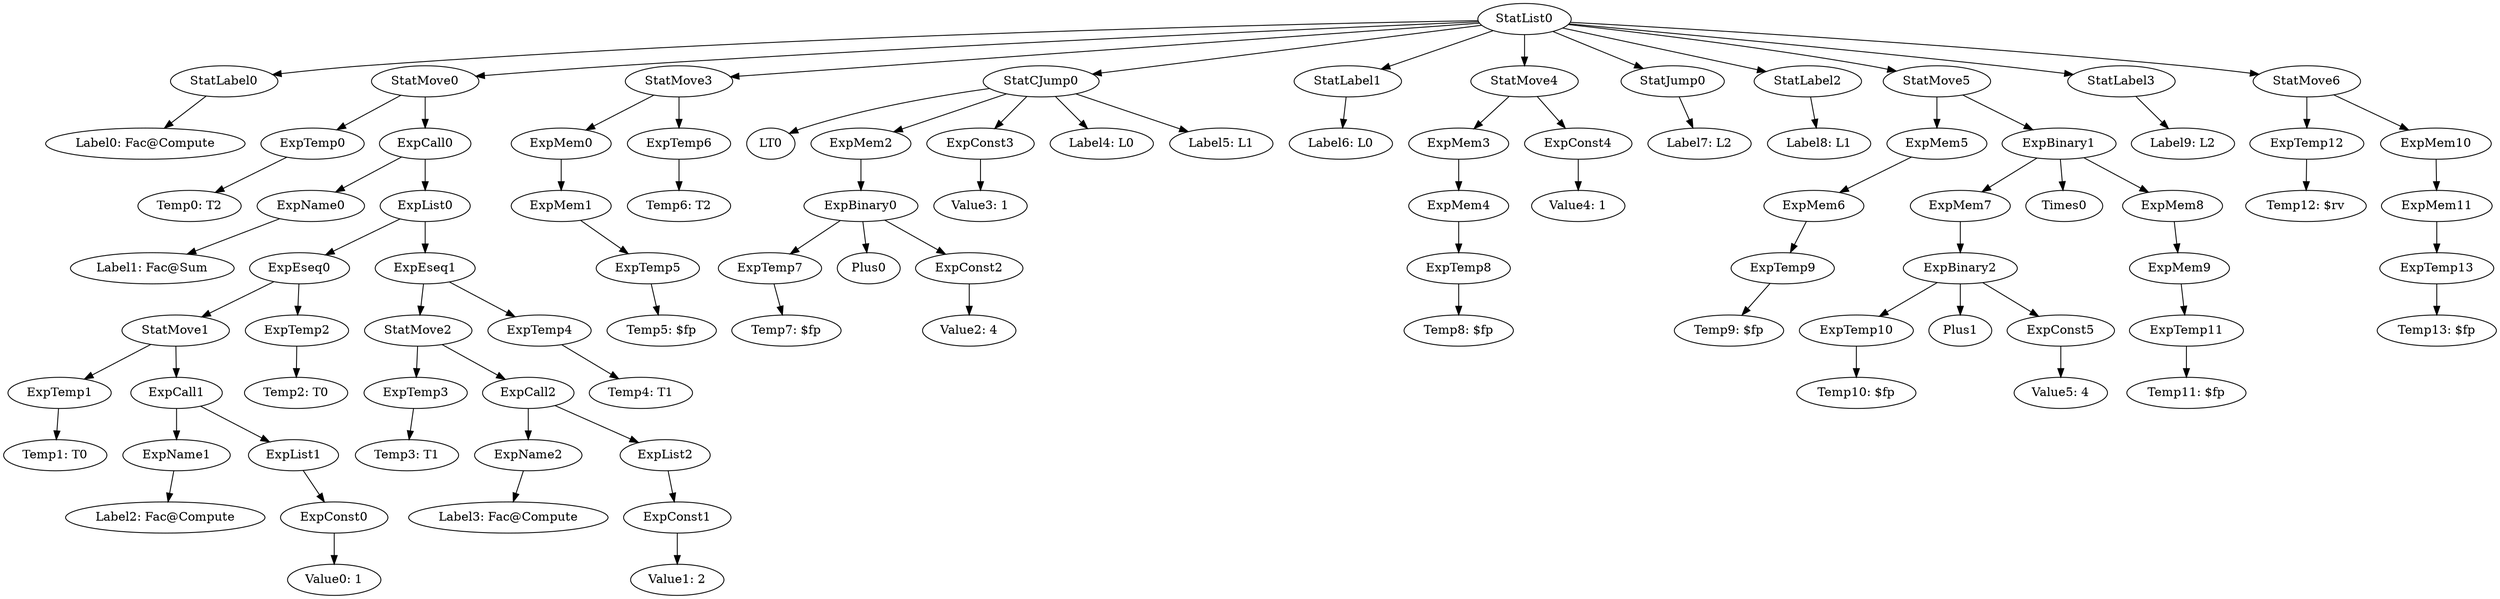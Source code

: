 digraph {
	ordering = out;
	ExpMem10 -> ExpMem11;
	ExpMem11 -> ExpTemp13;
	ExpTemp13 -> "Temp13: $fp";
	ExpMem8 -> ExpMem9;
	ExpTemp11 -> "Temp11: $fp";
	ExpMem7 -> ExpBinary2;
	ExpTemp10 -> "Temp10: $fp";
	StatMove0 -> ExpTemp0;
	StatMove0 -> ExpCall0;
	ExpTemp3 -> "Temp3: T1";
	ExpName2 -> "Label3: Fac@Compute";
	ExpTemp1 -> "Temp1: T0";
	ExpTemp5 -> "Temp5: $fp";
	StatMove2 -> ExpTemp3;
	StatMove2 -> ExpCall2;
	ExpTemp2 -> "Temp2: T0";
	ExpEseq0 -> StatMove1;
	ExpEseq0 -> ExpTemp2;
	ExpConst0 -> "Value0: 1";
	StatLabel2 -> "Label8: L1";
	ExpCall2 -> ExpName2;
	ExpCall2 -> ExpList2;
	ExpConst2 -> "Value2: 4";
	ExpList2 -> ExpConst1;
	StatList0 -> StatLabel0;
	StatList0 -> StatMove0;
	StatList0 -> StatMove3;
	StatList0 -> StatCJump0;
	StatList0 -> StatLabel1;
	StatList0 -> StatMove4;
	StatList0 -> StatJump0;
	StatList0 -> StatLabel2;
	StatList0 -> StatMove5;
	StatList0 -> StatLabel3;
	StatList0 -> StatMove6;
	ExpName0 -> "Label1: Fac@Sum";
	ExpCall0 -> ExpName0;
	ExpCall0 -> ExpList0;
	ExpTemp12 -> "Temp12: $rv";
	ExpMem2 -> ExpBinary0;
	StatLabel1 -> "Label6: L0";
	ExpCall1 -> ExpName1;
	ExpCall1 -> ExpList1;
	StatJump0 -> "Label7: L2";
	ExpConst1 -> "Value1: 2";
	ExpConst5 -> "Value5: 4";
	StatMove5 -> ExpMem5;
	StatMove5 -> ExpBinary1;
	ExpBinary1 -> ExpMem7;
	ExpBinary1 -> Times0;
	ExpBinary1 -> ExpMem8;
	ExpList1 -> ExpConst0;
	ExpMem0 -> ExpMem1;
	StatMove4 -> ExpMem3;
	StatMove4 -> ExpConst4;
	StatMove1 -> ExpTemp1;
	StatMove1 -> ExpCall1;
	ExpList0 -> ExpEseq0;
	ExpList0 -> ExpEseq1;
	StatCJump0 -> LT0;
	StatCJump0 -> ExpMem2;
	StatCJump0 -> ExpConst3;
	StatCJump0 -> "Label4: L0";
	StatCJump0 -> "Label5: L1";
	ExpTemp8 -> "Temp8: $fp";
	ExpBinary2 -> ExpTemp10;
	ExpBinary2 -> Plus1;
	ExpBinary2 -> ExpConst5;
	StatLabel0 -> "Label0: Fac@Compute";
	ExpMem5 -> ExpMem6;
	ExpEseq1 -> StatMove2;
	ExpEseq1 -> ExpTemp4;
	ExpName1 -> "Label2: Fac@Compute";
	ExpTemp4 -> "Temp4: T1";
	ExpTemp0 -> "Temp0: T2";
	ExpTemp7 -> "Temp7: $fp";
	ExpMem9 -> ExpTemp11;
	ExpMem1 -> ExpTemp5;
	StatMove3 -> ExpMem0;
	StatMove3 -> ExpTemp6;
	StatMove6 -> ExpTemp12;
	StatMove6 -> ExpMem10;
	ExpTemp6 -> "Temp6: T2";
	ExpBinary0 -> ExpTemp7;
	ExpBinary0 -> Plus0;
	ExpBinary0 -> ExpConst2;
	ExpMem4 -> ExpTemp8;
	ExpConst3 -> "Value3: 1";
	ExpMem3 -> ExpMem4;
	StatLabel3 -> "Label9: L2";
	ExpConst4 -> "Value4: 1";
	ExpTemp9 -> "Temp9: $fp";
	ExpMem6 -> ExpTemp9;
}

